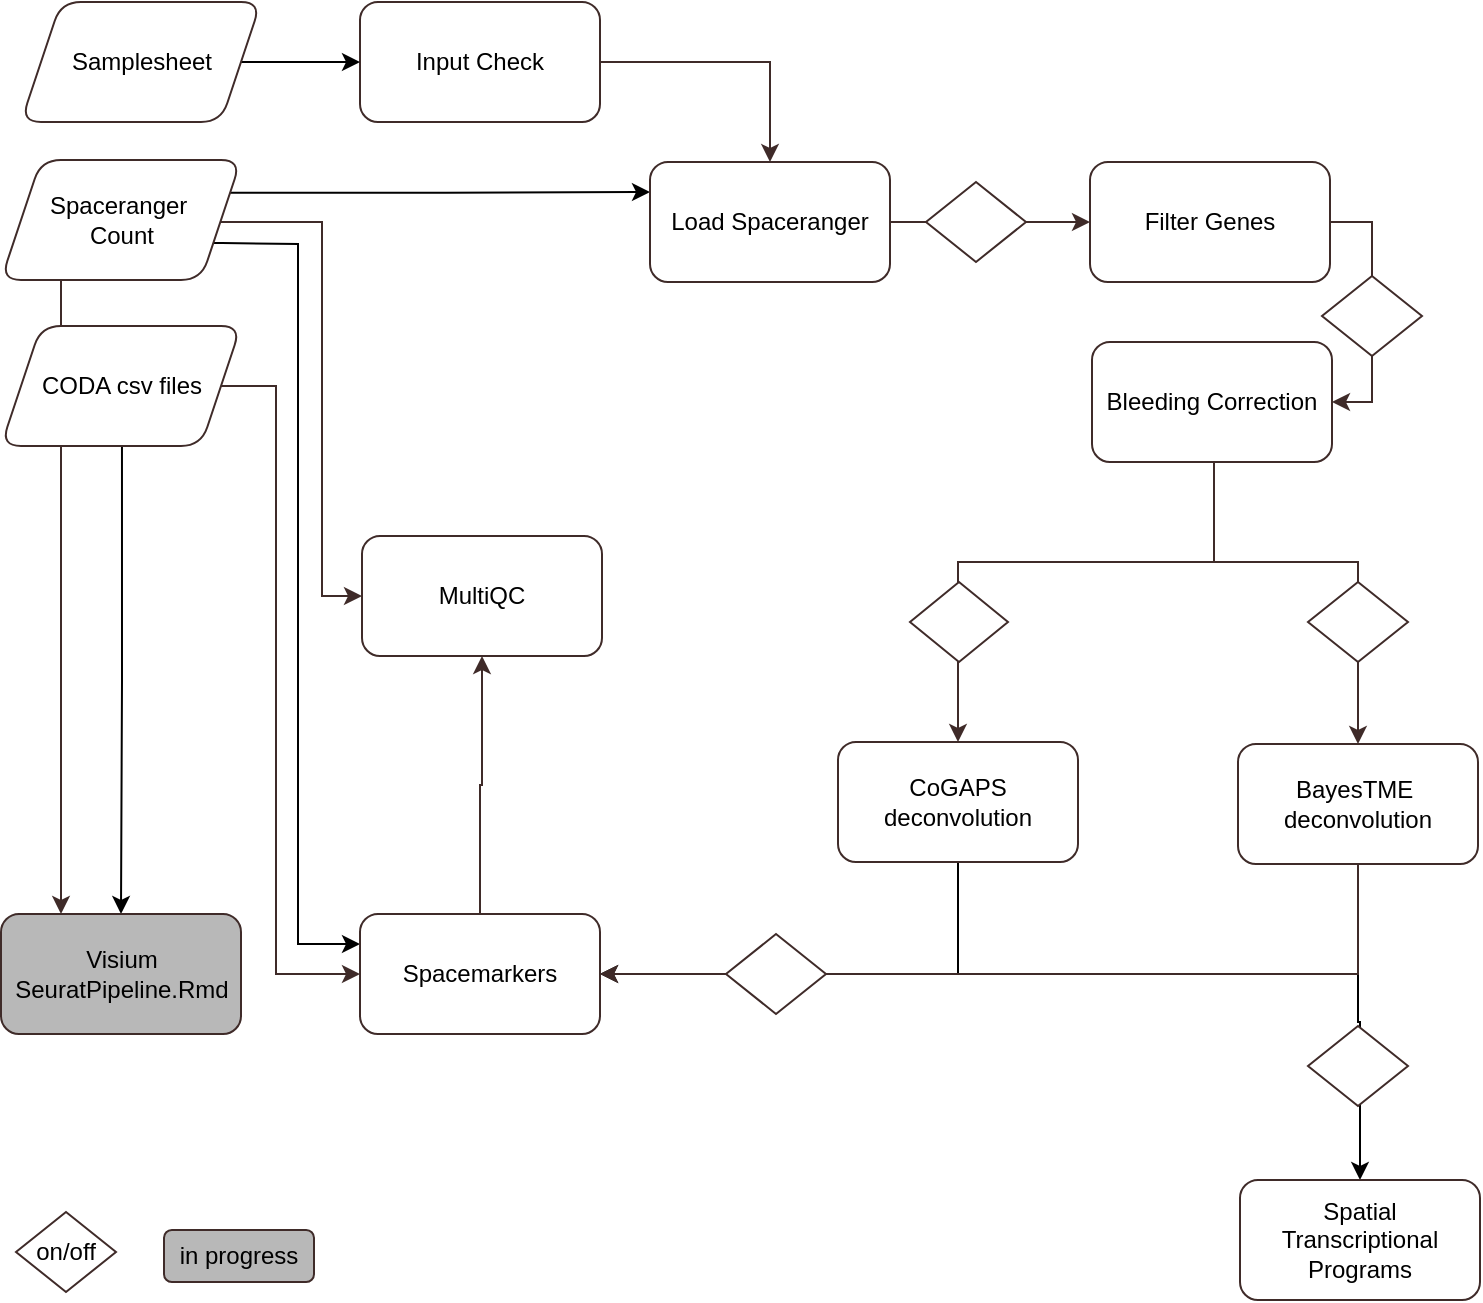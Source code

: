 <mxfile>
    <diagram name="Page-1" id="UtpHl4ARBOucqe9Nt2o0">
        <mxGraphModel dx="938" dy="251" grid="0" gridSize="10" guides="1" tooltips="1" connect="1" arrows="1" fold="1" page="1" pageScale="1" pageWidth="827" pageHeight="1169" background="none" math="0" shadow="0">
            <root>
                <mxCell id="0"/>
                <mxCell id="1" parent="0"/>
                <mxCell id="ubO4bg-7dvknVHA9PmHo-6" value="" style="edgeStyle=orthogonalEdgeStyle;rounded=0;orthogonalLoop=1;jettySize=auto;html=1;strokeColor=#3F2B29;exitX=0.25;exitY=1;exitDx=0;exitDy=0;entryX=0.25;entryY=0;entryDx=0;entryDy=0;" parent="1" source="lG0zF8bITZGp1ZAjM_VV-1" target="lG0zF8bITZGp1ZAjM_VV-17" edge="1">
                    <mxGeometry relative="1" as="geometry">
                        <mxPoint x="115" y="277" as="sourcePoint"/>
                        <mxPoint x="115" y="513" as="targetPoint"/>
                    </mxGeometry>
                </mxCell>
                <mxCell id="MN6aCFW4edd8GgNkVKiP-10" value="" style="edgeStyle=orthogonalEdgeStyle;rounded=0;orthogonalLoop=1;jettySize=auto;html=1;strokeColor=#3F2B29;exitX=0.911;exitY=0.463;exitDx=0;exitDy=0;exitPerimeter=0;" parent="1" source="lG0zF8bITZGp1ZAjM_VV-1" target="MN6aCFW4edd8GgNkVKiP-9" edge="1">
                    <mxGeometry relative="1" as="geometry">
                        <Array as="points">
                            <mxPoint x="154" y="155"/>
                            <mxPoint x="205" y="155"/>
                            <mxPoint x="205" y="342"/>
                        </Array>
                    </mxGeometry>
                </mxCell>
                <mxCell id="ubO4bg-7dvknVHA9PmHo-1" style="edgeStyle=orthogonalEdgeStyle;rounded=0;orthogonalLoop=1;jettySize=auto;html=1;exitX=1;exitY=0.75;exitDx=0;exitDy=0;entryX=0;entryY=0.25;entryDx=0;entryDy=0;" parent="1" source="lG0zF8bITZGp1ZAjM_VV-1" target="lG0zF8bITZGp1ZAjM_VV-23" edge="1">
                    <mxGeometry relative="1" as="geometry">
                        <Array as="points">
                            <mxPoint x="155" y="166"/>
                            <mxPoint x="193" y="166"/>
                            <mxPoint x="193" y="516"/>
                        </Array>
                    </mxGeometry>
                </mxCell>
                <mxCell id="ubO4bg-7dvknVHA9PmHo-19" style="edgeStyle=orthogonalEdgeStyle;rounded=0;orthogonalLoop=1;jettySize=auto;html=1;exitX=1;exitY=0.25;exitDx=0;exitDy=0;entryX=0;entryY=0.25;entryDx=0;entryDy=0;" parent="1" source="lG0zF8bITZGp1ZAjM_VV-1" target="lG0zF8bITZGp1ZAjM_VV-5" edge="1">
                    <mxGeometry relative="1" as="geometry"/>
                </mxCell>
                <mxCell id="lG0zF8bITZGp1ZAjM_VV-1" value="Spaceranger&amp;nbsp;&lt;div&gt;Count&lt;/div&gt;" style="rounded=1;whiteSpace=wrap;html=1;strokeColor=#3F2B29;shape=parallelogram;boundedLbl=1;perimeter=parallelogramPerimeter;fixedSize=1;" parent="1" vertex="1">
                    <mxGeometry x="44.5" y="124" width="120" height="60" as="geometry"/>
                </mxCell>
                <mxCell id="q4rEuiHk8W_c-3m5-zlU-2" value="" style="edgeStyle=orthogonalEdgeStyle;rounded=0;orthogonalLoop=1;jettySize=auto;html=1;strokeColor=#3F2B29;" parent="1" source="lG0zF8bITZGp1ZAjM_VV-3" target="lG0zF8bITZGp1ZAjM_VV-5" edge="1">
                    <mxGeometry relative="1" as="geometry"/>
                </mxCell>
                <mxCell id="lG0zF8bITZGp1ZAjM_VV-3" value="Input Check" style="rounded=1;whiteSpace=wrap;html=1;strokeColor=#3F2B29;" parent="1" vertex="1">
                    <mxGeometry x="224" y="45" width="120" height="60" as="geometry"/>
                </mxCell>
                <mxCell id="lG0zF8bITZGp1ZAjM_VV-14" value="" style="edgeStyle=orthogonalEdgeStyle;rounded=0;orthogonalLoop=1;jettySize=auto;html=1;entryX=0;entryY=0.5;entryDx=0;entryDy=0;strokeColor=#3F2B29;" parent="1" source="lG0zF8bITZGp1ZAjM_VV-5" target="lG0zF8bITZGp1ZAjM_VV-13" edge="1">
                    <mxGeometry relative="1" as="geometry"/>
                </mxCell>
                <mxCell id="lG0zF8bITZGp1ZAjM_VV-5" value="Load Spaceranger" style="rounded=1;whiteSpace=wrap;html=1;strokeColor=#3F2B29;" parent="1" vertex="1">
                    <mxGeometry x="369" y="125" width="120" height="60" as="geometry"/>
                </mxCell>
                <mxCell id="q4rEuiHk8W_c-3m5-zlU-3" value="" style="edgeStyle=orthogonalEdgeStyle;rounded=0;orthogonalLoop=1;jettySize=auto;html=1;entryX=0.5;entryY=0;entryDx=0;entryDy=0;exitX=0.5;exitY=1;exitDx=0;exitDy=0;strokeColor=#3F2B29;" parent="1" source="MN6aCFW4edd8GgNkVKiP-15" target="lG0zF8bITZGp1ZAjM_VV-33" edge="1">
                    <mxGeometry relative="1" as="geometry">
                        <mxPoint x="723" y="253" as="targetPoint"/>
                        <Array as="points">
                            <mxPoint x="651" y="275"/>
                            <mxPoint x="651" y="325"/>
                            <mxPoint x="723" y="325"/>
                        </Array>
                    </mxGeometry>
                </mxCell>
                <mxCell id="q4rEuiHk8W_c-3m5-zlU-5" style="edgeStyle=orthogonalEdgeStyle;rounded=0;orthogonalLoop=1;jettySize=auto;html=1;exitX=0.5;exitY=1;exitDx=0;exitDy=0;entryX=0.5;entryY=0;entryDx=0;entryDy=0;strokeColor=#3F2B29;" parent="1" source="MN6aCFW4edd8GgNkVKiP-15" target="lG0zF8bITZGp1ZAjM_VV-25" edge="1">
                    <mxGeometry relative="1" as="geometry">
                        <mxPoint x="594" y="253" as="targetPoint"/>
                        <Array as="points">
                            <mxPoint x="651" y="275"/>
                            <mxPoint x="651" y="325"/>
                            <mxPoint x="523" y="325"/>
                        </Array>
                    </mxGeometry>
                </mxCell>
                <mxCell id="MN6aCFW4edd8GgNkVKiP-16" value="" style="edgeStyle=orthogonalEdgeStyle;rounded=0;orthogonalLoop=1;jettySize=auto;html=1;exitX=1;exitY=0.5;exitDx=0;exitDy=0;entryX=1;entryY=0.5;entryDx=0;entryDy=0;strokeColor=#3F2B29;" parent="1" source="lG0zF8bITZGp1ZAjM_VV-13" target="MN6aCFW4edd8GgNkVKiP-15" edge="1">
                    <mxGeometry relative="1" as="geometry"/>
                </mxCell>
                <mxCell id="lG0zF8bITZGp1ZAjM_VV-13" value="Filter Genes" style="rounded=1;whiteSpace=wrap;html=1;strokeColor=#3F2B29;" parent="1" vertex="1">
                    <mxGeometry x="589" y="125" width="120" height="60" as="geometry"/>
                </mxCell>
                <mxCell id="cCUpEwaMNrmo6Q71-gxC-1" style="edgeStyle=orthogonalEdgeStyle;rounded=0;orthogonalLoop=1;jettySize=auto;html=1;exitX=1;exitY=0.5;exitDx=0;exitDy=0;entryX=0;entryY=0.5;entryDx=0;entryDy=0;strokeColor=#3F2B29;" parent="1" source="lG0zF8bITZGp1ZAjM_VV-15" target="lG0zF8bITZGp1ZAjM_VV-23" edge="1">
                    <mxGeometry relative="1" as="geometry">
                        <Array as="points">
                            <mxPoint x="182" y="237"/>
                            <mxPoint x="182" y="531"/>
                        </Array>
                    </mxGeometry>
                </mxCell>
                <mxCell id="ubO4bg-7dvknVHA9PmHo-9" value="" style="edgeStyle=orthogonalEdgeStyle;rounded=0;orthogonalLoop=1;jettySize=auto;html=1;entryX=0.5;entryY=0;entryDx=0;entryDy=0;exitX=0.504;exitY=0.833;exitDx=0;exitDy=0;exitPerimeter=0;" parent="1" source="lG0zF8bITZGp1ZAjM_VV-15" target="lG0zF8bITZGp1ZAjM_VV-17" edge="1">
                    <mxGeometry relative="1" as="geometry">
                        <mxPoint x="104.5" y="347" as="targetPoint"/>
                    </mxGeometry>
                </mxCell>
                <mxCell id="lG0zF8bITZGp1ZAjM_VV-15" value="CODA csv files" style="rounded=1;whiteSpace=wrap;html=1;fillColor=default;strokeColor=#3F2B29;shape=parallelogram;boundedLbl=1;perimeter=parallelogramPerimeter;fixedSize=1;" parent="1" vertex="1">
                    <mxGeometry x="44.5" y="207" width="120" height="60" as="geometry"/>
                </mxCell>
                <mxCell id="lG0zF8bITZGp1ZAjM_VV-17" value="Visium SeuratPipeline.Rmd" style="rounded=1;whiteSpace=wrap;html=1;fillColor=#B8B8B8;strokeColor=#3F2B29;" parent="1" vertex="1">
                    <mxGeometry x="44.5" y="501" width="120" height="60" as="geometry"/>
                </mxCell>
                <mxCell id="MN6aCFW4edd8GgNkVKiP-12" value="" style="edgeStyle=orthogonalEdgeStyle;rounded=0;orthogonalLoop=1;jettySize=auto;html=1;entryX=0.5;entryY=1;entryDx=0;entryDy=0;strokeColor=#3F2B29;exitX=0.5;exitY=0;exitDx=0;exitDy=0;" parent="1" source="lG0zF8bITZGp1ZAjM_VV-23" target="MN6aCFW4edd8GgNkVKiP-9" edge="1">
                    <mxGeometry relative="1" as="geometry">
                        <mxPoint x="281" y="435" as="targetPoint"/>
                        <mxPoint x="290" y="498" as="sourcePoint"/>
                    </mxGeometry>
                </mxCell>
                <mxCell id="ubO4bg-7dvknVHA9PmHo-11" value="" style="edgeStyle=orthogonalEdgeStyle;rounded=0;orthogonalLoop=1;jettySize=auto;html=1;entryX=1;entryY=0.5;entryDx=0;entryDy=0;exitX=0.5;exitY=1;exitDx=0;exitDy=0;" parent="1" source="lG0zF8bITZGp1ZAjM_VV-25" target="lG0zF8bITZGp1ZAjM_VV-23" edge="1">
                    <mxGeometry relative="1" as="geometry">
                        <mxPoint x="523" y="555" as="targetPoint"/>
                    </mxGeometry>
                </mxCell>
                <mxCell id="lG0zF8bITZGp1ZAjM_VV-25" value="CoGAPS deconvolution" style="rounded=1;whiteSpace=wrap;html=1;strokeColor=#3F2B29;" parent="1" vertex="1">
                    <mxGeometry x="463" y="415" width="120" height="60" as="geometry"/>
                </mxCell>
                <mxCell id="ubO4bg-7dvknVHA9PmHo-15" value="" style="edgeStyle=orthogonalEdgeStyle;rounded=0;orthogonalLoop=1;jettySize=auto;html=1;entryX=0.5;entryY=0;entryDx=0;entryDy=0;" parent="1" source="lG0zF8bITZGp1ZAjM_VV-33" target="lG0zF8bITZGp1ZAjM_VV-39" edge="1">
                    <mxGeometry relative="1" as="geometry"/>
                </mxCell>
                <mxCell id="lG0zF8bITZGp1ZAjM_VV-33" value="BayesTME&amp;nbsp;&lt;div&gt;deconvolution&lt;/div&gt;" style="rounded=1;whiteSpace=wrap;html=1;strokeColor=#3F2B29;" parent="1" vertex="1">
                    <mxGeometry x="663" y="416" width="120" height="60" as="geometry"/>
                </mxCell>
                <mxCell id="lG0zF8bITZGp1ZAjM_VV-39" value="Spatial Transcriptional Programs" style="rounded=1;whiteSpace=wrap;html=1;strokeColor=#3F2B29;" parent="1" vertex="1">
                    <mxGeometry x="664" y="634" width="120" height="60" as="geometry"/>
                </mxCell>
                <mxCell id="MN6aCFW4edd8GgNkVKiP-1" value="" style="rhombus;whiteSpace=wrap;html=1;strokeColor=#3F2B29;" parent="1" vertex="1">
                    <mxGeometry x="698" y="335" width="50" height="40" as="geometry"/>
                </mxCell>
                <mxCell id="MN6aCFW4edd8GgNkVKiP-3" value="" style="rhombus;whiteSpace=wrap;html=1;strokeColor=#3F2B29;" parent="1" vertex="1">
                    <mxGeometry x="499" y="335" width="49" height="40" as="geometry"/>
                </mxCell>
                <mxCell id="MN6aCFW4edd8GgNkVKiP-4" value="" style="rhombus;whiteSpace=wrap;html=1;strokeColor=#3F2B29;" parent="1" vertex="1">
                    <mxGeometry x="507" y="135" width="50" height="40" as="geometry"/>
                </mxCell>
                <mxCell id="MN6aCFW4edd8GgNkVKiP-6" value="" style="rhombus;whiteSpace=wrap;html=1;strokeColor=#3F2B29;" parent="1" vertex="1">
                    <mxGeometry x="698" y="557" width="50" height="40" as="geometry"/>
                </mxCell>
                <mxCell id="MN6aCFW4edd8GgNkVKiP-9" value="MultiQC" style="rounded=1;whiteSpace=wrap;html=1;strokeColor=#3F2B29;" parent="1" vertex="1">
                    <mxGeometry x="225" y="312" width="120" height="60" as="geometry"/>
                </mxCell>
                <mxCell id="MN6aCFW4edd8GgNkVKiP-15" value="Bleeding Correction" style="rounded=1;whiteSpace=wrap;html=1;strokeColor=#3F2B29;" parent="1" vertex="1">
                    <mxGeometry x="590" y="215" width="120" height="60" as="geometry"/>
                </mxCell>
                <mxCell id="MN6aCFW4edd8GgNkVKiP-17" value="" style="rhombus;whiteSpace=wrap;html=1;strokeColor=#3F2B29;" parent="1" vertex="1">
                    <mxGeometry x="705" y="182" width="50" height="40" as="geometry"/>
                </mxCell>
                <mxCell id="MN6aCFW4edd8GgNkVKiP-19" value="on/off" style="rhombus;whiteSpace=wrap;html=1;strokeColor=#3F2B29;" parent="1" vertex="1">
                    <mxGeometry x="52" y="650" width="50" height="40" as="geometry"/>
                </mxCell>
                <mxCell id="JdvyvIJq4wOrrEWista5-1" value="in progress" style="rounded=1;whiteSpace=wrap;html=1;fillColor=#B8B8B8;strokeColor=#3F2B29;" parent="1" vertex="1">
                    <mxGeometry x="126" y="659" width="75" height="26" as="geometry"/>
                </mxCell>
                <mxCell id="lG0zF8bITZGp1ZAjM_VV-23" value="Spacemarkers" style="rounded=1;whiteSpace=wrap;html=1;strokeColor=#3F2B29;" parent="1" vertex="1">
                    <mxGeometry x="224" y="501" width="120" height="60" as="geometry"/>
                </mxCell>
                <mxCell id="ubO4bg-7dvknVHA9PmHo-12" value="" style="edgeStyle=orthogonalEdgeStyle;rounded=0;orthogonalLoop=1;jettySize=auto;html=1;entryX=1;entryY=0.5;entryDx=0;entryDy=0;exitX=0.5;exitY=1;exitDx=0;exitDy=0;strokeColor=#3F2B29;" parent="1" source="lG0zF8bITZGp1ZAjM_VV-33" target="lG0zF8bITZGp1ZAjM_VV-23" edge="1">
                    <mxGeometry relative="1" as="geometry">
                        <mxPoint x="351" y="630" as="targetPoint"/>
                        <mxPoint x="733" y="483" as="sourcePoint"/>
                        <Array as="points">
                            <mxPoint x="723" y="531"/>
                        </Array>
                    </mxGeometry>
                </mxCell>
                <mxCell id="MN6aCFW4edd8GgNkVKiP-5" value="" style="rhombus;whiteSpace=wrap;html=1;strokeColor=#3F2B29;" parent="1" vertex="1">
                    <mxGeometry x="407" y="511" width="50" height="40" as="geometry"/>
                </mxCell>
                <mxCell id="ubO4bg-7dvknVHA9PmHo-17" value="" style="edgeStyle=orthogonalEdgeStyle;rounded=0;orthogonalLoop=1;jettySize=auto;html=1;" parent="1" source="ubO4bg-7dvknVHA9PmHo-16" target="lG0zF8bITZGp1ZAjM_VV-3" edge="1">
                    <mxGeometry relative="1" as="geometry"/>
                </mxCell>
                <mxCell id="ubO4bg-7dvknVHA9PmHo-16" value="&lt;div&gt;Samplesheet&lt;/div&gt;" style="rounded=1;whiteSpace=wrap;html=1;strokeColor=#3F2B29;shape=parallelogram;boundedLbl=1;perimeter=parallelogramPerimeter;fixedSize=1;" parent="1" vertex="1">
                    <mxGeometry x="54.5" y="45" width="120" height="60" as="geometry"/>
                </mxCell>
            </root>
        </mxGraphModel>
    </diagram>
</mxfile>
